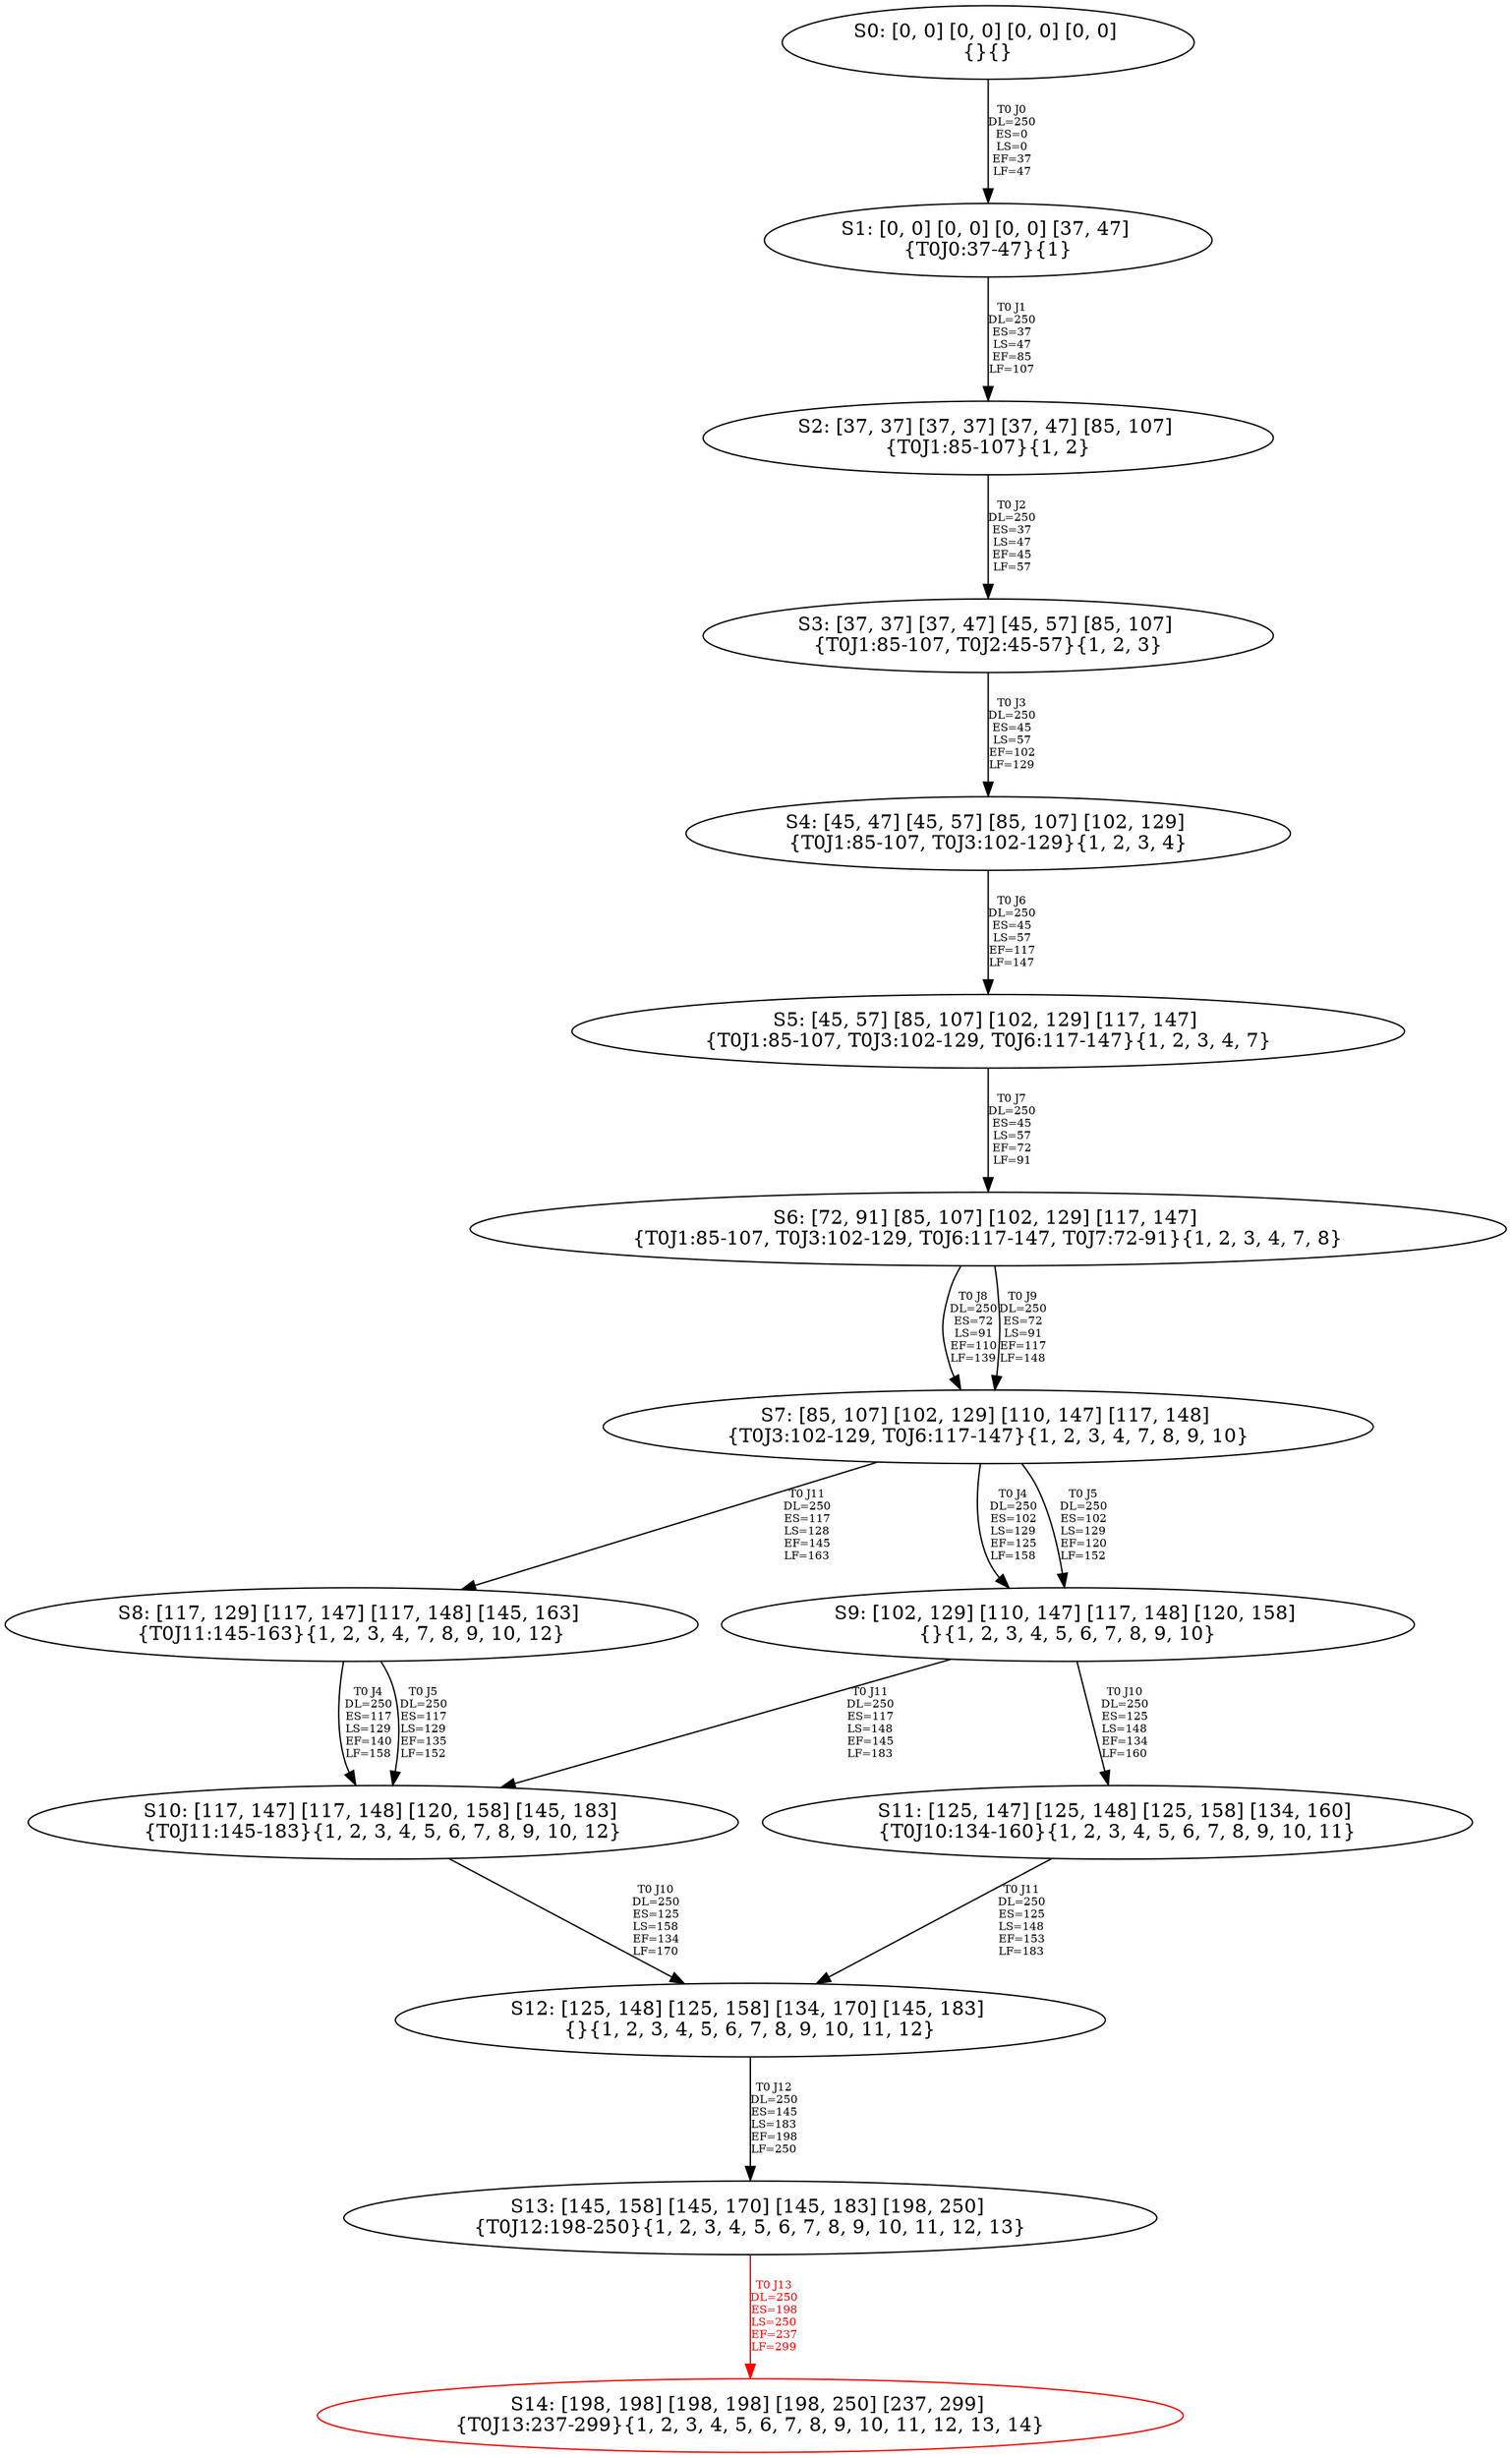 digraph {
	S0[label="S0: [0, 0] [0, 0] [0, 0] [0, 0] \n{}{}"];
	S1[label="S1: [0, 0] [0, 0] [0, 0] [37, 47] \n{T0J0:37-47}{1}"];
	S2[label="S2: [37, 37] [37, 37] [37, 47] [85, 107] \n{T0J1:85-107}{1, 2}"];
	S3[label="S3: [37, 37] [37, 47] [45, 57] [85, 107] \n{T0J1:85-107, T0J2:45-57}{1, 2, 3}"];
	S4[label="S4: [45, 47] [45, 57] [85, 107] [102, 129] \n{T0J1:85-107, T0J3:102-129}{1, 2, 3, 4}"];
	S5[label="S5: [45, 57] [85, 107] [102, 129] [117, 147] \n{T0J1:85-107, T0J3:102-129, T0J6:117-147}{1, 2, 3, 4, 7}"];
	S6[label="S6: [72, 91] [85, 107] [102, 129] [117, 147] \n{T0J1:85-107, T0J3:102-129, T0J6:117-147, T0J7:72-91}{1, 2, 3, 4, 7, 8}"];
	S7[label="S7: [85, 107] [102, 129] [110, 147] [117, 148] \n{T0J3:102-129, T0J6:117-147}{1, 2, 3, 4, 7, 8, 9, 10}"];
	S8[label="S8: [117, 129] [117, 147] [117, 148] [145, 163] \n{T0J11:145-163}{1, 2, 3, 4, 7, 8, 9, 10, 12}"];
	S9[label="S9: [102, 129] [110, 147] [117, 148] [120, 158] \n{}{1, 2, 3, 4, 5, 6, 7, 8, 9, 10}"];
	S10[label="S10: [117, 147] [117, 148] [120, 158] [145, 183] \n{T0J11:145-183}{1, 2, 3, 4, 5, 6, 7, 8, 9, 10, 12}"];
	S11[label="S11: [125, 147] [125, 148] [125, 158] [134, 160] \n{T0J10:134-160}{1, 2, 3, 4, 5, 6, 7, 8, 9, 10, 11}"];
	S12[label="S12: [125, 148] [125, 158] [134, 170] [145, 183] \n{}{1, 2, 3, 4, 5, 6, 7, 8, 9, 10, 11, 12}"];
	S13[label="S13: [145, 158] [145, 170] [145, 183] [198, 250] \n{T0J12:198-250}{1, 2, 3, 4, 5, 6, 7, 8, 9, 10, 11, 12, 13}"];
	S14[label="S14: [198, 198] [198, 198] [198, 250] [237, 299] \n{T0J13:237-299}{1, 2, 3, 4, 5, 6, 7, 8, 9, 10, 11, 12, 13, 14}"];
	S0 -> S1[label="T0 J0\nDL=250\nES=0\nLS=0\nEF=37\nLF=47",fontsize=8];
	S1 -> S2[label="T0 J1\nDL=250\nES=37\nLS=47\nEF=85\nLF=107",fontsize=8];
	S2 -> S3[label="T0 J2\nDL=250\nES=37\nLS=47\nEF=45\nLF=57",fontsize=8];
	S3 -> S4[label="T0 J3\nDL=250\nES=45\nLS=57\nEF=102\nLF=129",fontsize=8];
	S4 -> S5[label="T0 J6\nDL=250\nES=45\nLS=57\nEF=117\nLF=147",fontsize=8];
	S5 -> S6[label="T0 J7\nDL=250\nES=45\nLS=57\nEF=72\nLF=91",fontsize=8];
	S6 -> S7[label="T0 J8\nDL=250\nES=72\nLS=91\nEF=110\nLF=139",fontsize=8];
	S6 -> S7[label="T0 J9\nDL=250\nES=72\nLS=91\nEF=117\nLF=148",fontsize=8];
	S7 -> S9[label="T0 J4\nDL=250\nES=102\nLS=129\nEF=125\nLF=158",fontsize=8];
	S7 -> S9[label="T0 J5\nDL=250\nES=102\nLS=129\nEF=120\nLF=152",fontsize=8];
	S7 -> S8[label="T0 J11\nDL=250\nES=117\nLS=128\nEF=145\nLF=163",fontsize=8];
	S8 -> S10[label="T0 J4\nDL=250\nES=117\nLS=129\nEF=140\nLF=158",fontsize=8];
	S8 -> S10[label="T0 J5\nDL=250\nES=117\nLS=129\nEF=135\nLF=152",fontsize=8];
	S9 -> S11[label="T0 J10\nDL=250\nES=125\nLS=148\nEF=134\nLF=160",fontsize=8];
	S9 -> S10[label="T0 J11\nDL=250\nES=117\nLS=148\nEF=145\nLF=183",fontsize=8];
	S10 -> S12[label="T0 J10\nDL=250\nES=125\nLS=158\nEF=134\nLF=170",fontsize=8];
	S11 -> S12[label="T0 J11\nDL=250\nES=125\nLS=148\nEF=153\nLF=183",fontsize=8];
	S12 -> S13[label="T0 J12\nDL=250\nES=145\nLS=183\nEF=198\nLF=250",fontsize=8];
	S13 -> S14[label="T0 J13\nDL=250\nES=198\nLS=250\nEF=237\nLF=299",color=Red,fontcolor=Red,fontsize=8];
S14[color=Red];
}
